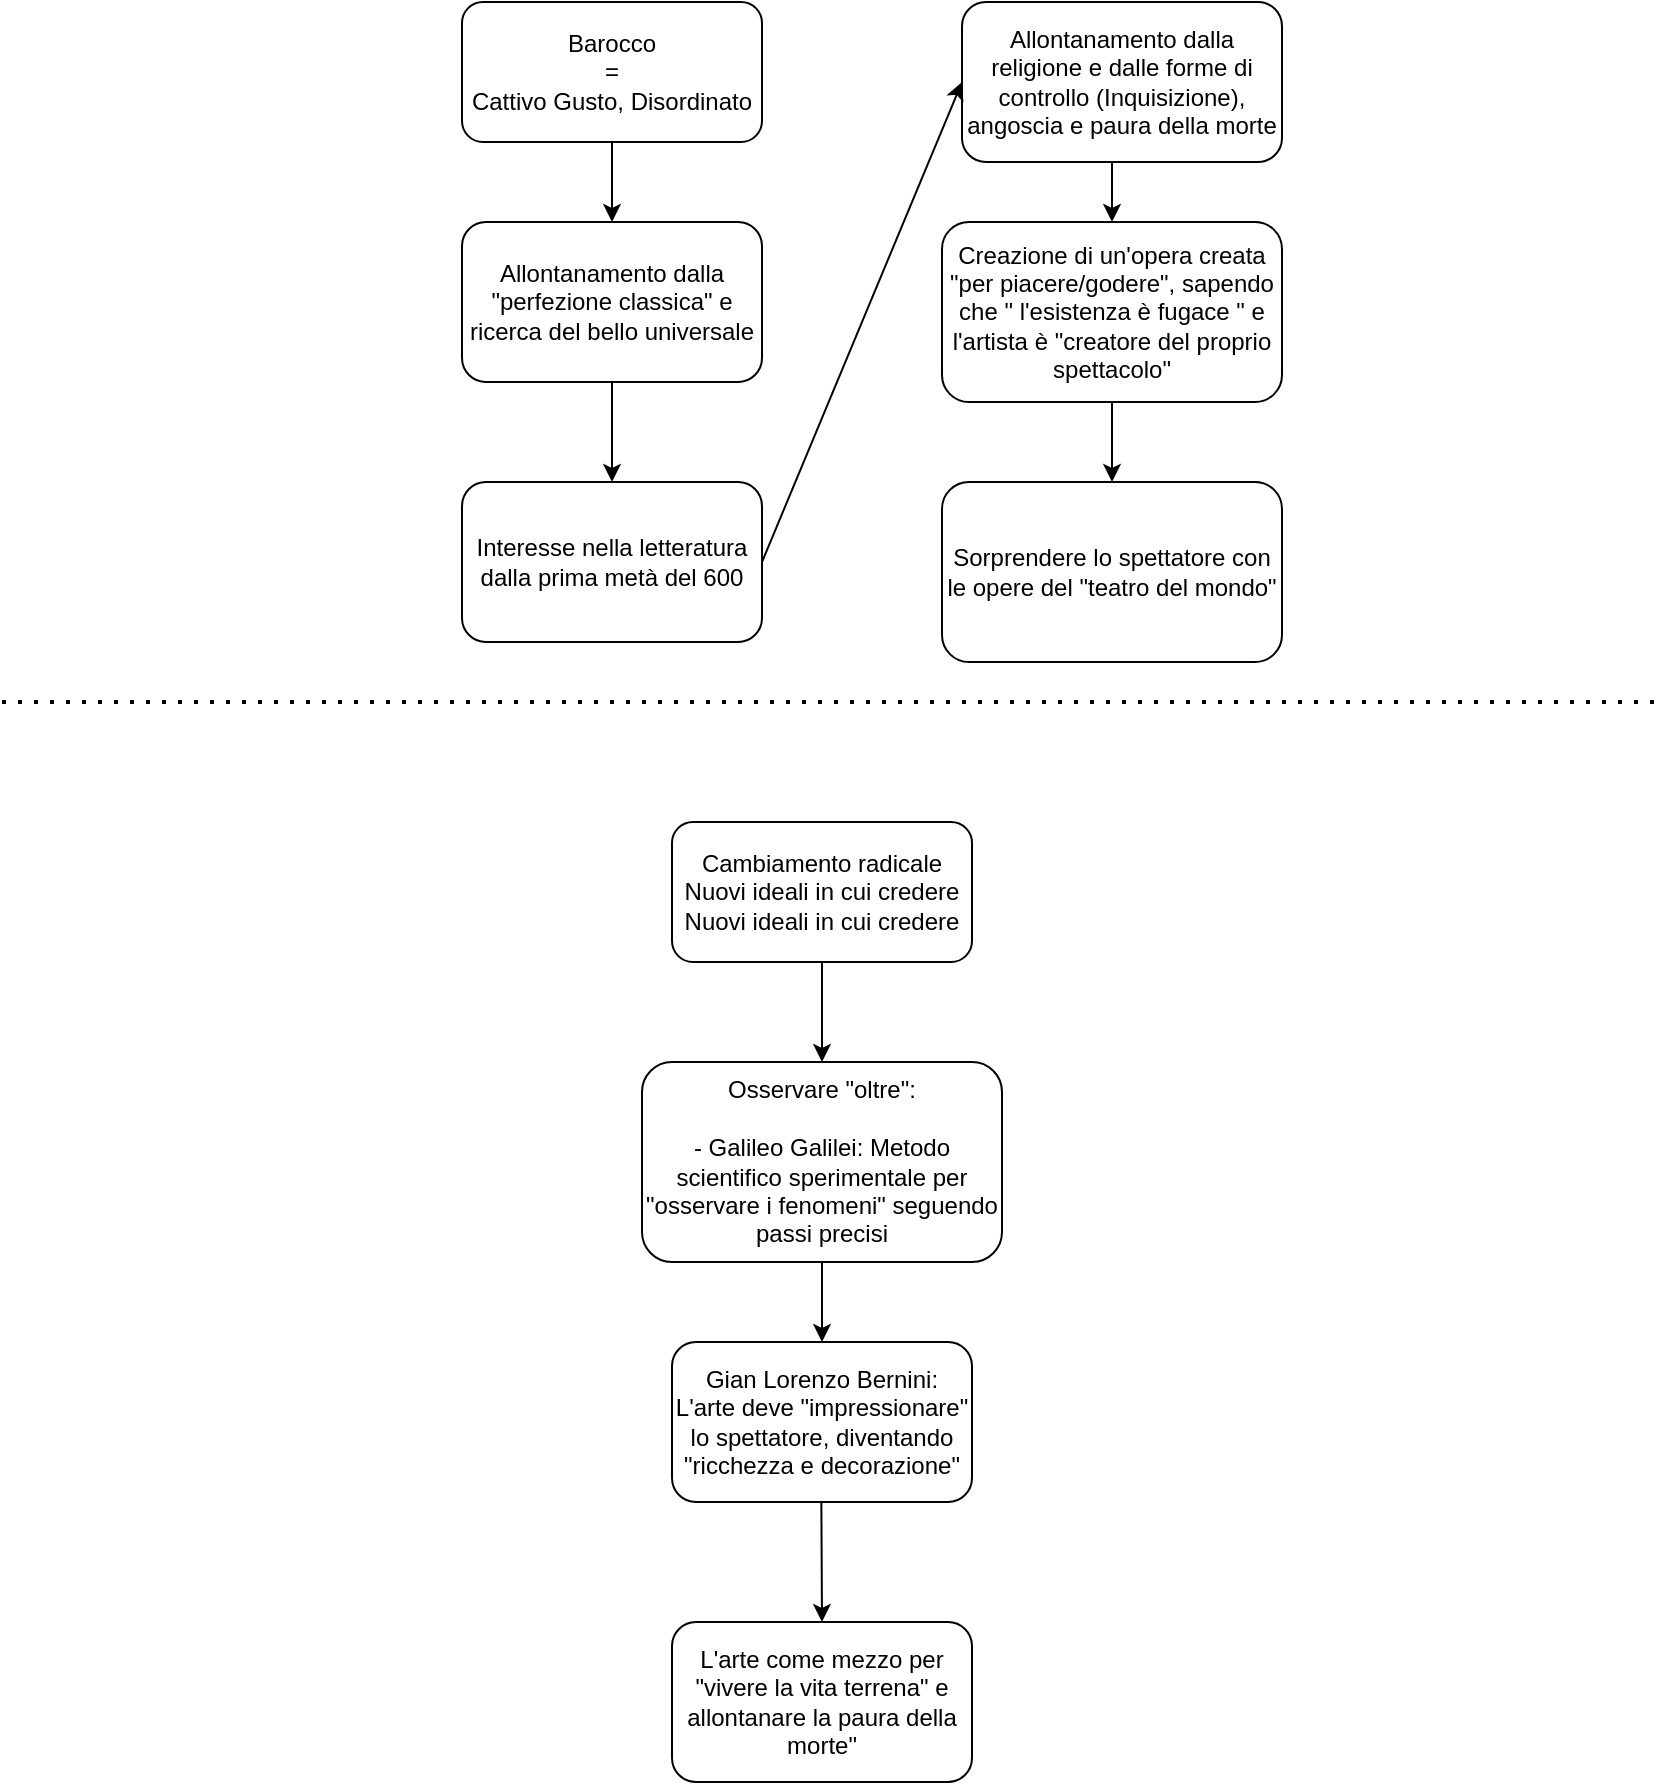 <mxfile version="22.0.3" type="device">
  <diagram name="Barocco" id="lPGyaX2sWXyDYNv4aqh5">
    <mxGraphModel dx="1495" dy="391" grid="1" gridSize="10" guides="1" tooltips="1" connect="1" arrows="1" fold="1" page="1" pageScale="1" pageWidth="827" pageHeight="1169" math="0" shadow="0">
      <root>
        <mxCell id="0" />
        <mxCell id="1" parent="0" />
        <mxCell id="RbbH7CZPH8PqWuIOMRYE-7" style="edgeStyle=orthogonalEdgeStyle;rounded=0;orthogonalLoop=1;jettySize=auto;html=1;exitX=0.5;exitY=1;exitDx=0;exitDy=0;entryX=0.5;entryY=0;entryDx=0;entryDy=0;" edge="1" parent="1" source="RbbH7CZPH8PqWuIOMRYE-1" target="RbbH7CZPH8PqWuIOMRYE-5">
          <mxGeometry relative="1" as="geometry" />
        </mxCell>
        <mxCell id="RbbH7CZPH8PqWuIOMRYE-1" value="Barocco&lt;br&gt;=&lt;br&gt;Cattivo Gusto, Disordinato" style="rounded=1;whiteSpace=wrap;html=1;" vertex="1" parent="1">
          <mxGeometry x="230" y="90" width="150" height="70" as="geometry" />
        </mxCell>
        <mxCell id="RbbH7CZPH8PqWuIOMRYE-4" value="Interesse nella letteratura dalla prima metà del 600" style="rounded=1;whiteSpace=wrap;html=1;" vertex="1" parent="1">
          <mxGeometry x="230" y="330" width="150" height="80" as="geometry" />
        </mxCell>
        <mxCell id="RbbH7CZPH8PqWuIOMRYE-5" value="Allontanamento dalla &quot;perfezione classica&quot; e ricerca del bello universale" style="rounded=1;whiteSpace=wrap;html=1;" vertex="1" parent="1">
          <mxGeometry x="230" y="200" width="150" height="80" as="geometry" />
        </mxCell>
        <mxCell id="RbbH7CZPH8PqWuIOMRYE-6" value="" style="endArrow=classic;html=1;rounded=0;exitX=0.5;exitY=1;exitDx=0;exitDy=0;" edge="1" parent="1" source="RbbH7CZPH8PqWuIOMRYE-5" target="RbbH7CZPH8PqWuIOMRYE-4">
          <mxGeometry width="50" height="50" relative="1" as="geometry">
            <mxPoint x="340" y="310" as="sourcePoint" />
            <mxPoint x="390" y="260" as="targetPoint" />
          </mxGeometry>
        </mxCell>
        <mxCell id="RbbH7CZPH8PqWuIOMRYE-9" style="edgeStyle=orthogonalEdgeStyle;rounded=0;orthogonalLoop=1;jettySize=auto;html=1;exitX=0.5;exitY=1;exitDx=0;exitDy=0;entryX=0.5;entryY=0;entryDx=0;entryDy=0;" edge="1" parent="1" source="RbbH7CZPH8PqWuIOMRYE-10" target="RbbH7CZPH8PqWuIOMRYE-12">
          <mxGeometry relative="1" as="geometry" />
        </mxCell>
        <mxCell id="RbbH7CZPH8PqWuIOMRYE-10" value="Allontanamento dalla religione e dalle forme di controllo (Inquisizione), angoscia e paura della morte" style="rounded=1;whiteSpace=wrap;html=1;" vertex="1" parent="1">
          <mxGeometry x="480" y="90" width="160" height="80" as="geometry" />
        </mxCell>
        <mxCell id="RbbH7CZPH8PqWuIOMRYE-12" value="Creazione di un&#39;opera creata &quot;per piacere/godere&quot;, sapendo che &quot; l&#39;esistenza è fugace &quot; e l&#39;artista è &quot;creatore del proprio spettacolo&quot;" style="rounded=1;whiteSpace=wrap;html=1;" vertex="1" parent="1">
          <mxGeometry x="470" y="200" width="170" height="90" as="geometry" />
        </mxCell>
        <mxCell id="RbbH7CZPH8PqWuIOMRYE-13" value="" style="endArrow=classic;html=1;rounded=0;exitX=0.5;exitY=1;exitDx=0;exitDy=0;" edge="1" parent="1" source="RbbH7CZPH8PqWuIOMRYE-12">
          <mxGeometry width="50" height="50" relative="1" as="geometry">
            <mxPoint x="590" y="310" as="sourcePoint" />
            <mxPoint x="555" y="330" as="targetPoint" />
          </mxGeometry>
        </mxCell>
        <mxCell id="RbbH7CZPH8PqWuIOMRYE-14" value="" style="endArrow=classic;html=1;rounded=0;exitX=1;exitY=0.5;exitDx=0;exitDy=0;entryX=0;entryY=0.5;entryDx=0;entryDy=0;" edge="1" parent="1" source="RbbH7CZPH8PqWuIOMRYE-4" target="RbbH7CZPH8PqWuIOMRYE-10">
          <mxGeometry width="50" height="50" relative="1" as="geometry">
            <mxPoint x="315" y="290" as="sourcePoint" />
            <mxPoint x="315" y="340" as="targetPoint" />
          </mxGeometry>
        </mxCell>
        <mxCell id="RbbH7CZPH8PqWuIOMRYE-15" value="Sorprendere lo spettatore con le opere del &quot;teatro del mondo&quot;" style="rounded=1;whiteSpace=wrap;html=1;" vertex="1" parent="1">
          <mxGeometry x="470" y="330" width="170" height="90" as="geometry" />
        </mxCell>
        <mxCell id="6SHdeUlrfEWlkziNjItE-1" value="" style="endArrow=none;dashed=1;html=1;dashPattern=1 3;strokeWidth=2;rounded=0;" edge="1" parent="1">
          <mxGeometry width="50" height="50" relative="1" as="geometry">
            <mxPoint y="440" as="sourcePoint" />
            <mxPoint x="830" y="440" as="targetPoint" />
          </mxGeometry>
        </mxCell>
        <mxCell id="6SHdeUlrfEWlkziNjItE-4" style="edgeStyle=orthogonalEdgeStyle;rounded=0;orthogonalLoop=1;jettySize=auto;html=1;exitX=0.5;exitY=1;exitDx=0;exitDy=0;entryX=0.5;entryY=0;entryDx=0;entryDy=0;" edge="1" parent="1" source="6SHdeUlrfEWlkziNjItE-5" target="6SHdeUlrfEWlkziNjItE-7">
          <mxGeometry relative="1" as="geometry" />
        </mxCell>
        <mxCell id="6SHdeUlrfEWlkziNjItE-5" value="Cambiamento radicale&lt;br&gt;Nuovi ideali in cui credere&lt;br&gt;Nuovi ideali in cui credere" style="rounded=1;whiteSpace=wrap;html=1;" vertex="1" parent="1">
          <mxGeometry x="335" y="500" width="150" height="70" as="geometry" />
        </mxCell>
        <mxCell id="6SHdeUlrfEWlkziNjItE-6" value="Gian Lorenzo Bernini: L&#39;arte deve &quot;impressionare&quot; lo spettatore, diventando &quot;ricchezza e decorazione&quot;" style="rounded=1;whiteSpace=wrap;html=1;" vertex="1" parent="1">
          <mxGeometry x="335" y="760" width="150" height="80" as="geometry" />
        </mxCell>
        <mxCell id="6SHdeUlrfEWlkziNjItE-7" value="Osservare &quot;oltre&quot;:&lt;br&gt;&lt;br&gt;- Galileo Galilei: Metodo scientifico sperimentale per &quot;osservare i fenomeni&quot; seguendo passi precisi" style="rounded=1;whiteSpace=wrap;html=1;" vertex="1" parent="1">
          <mxGeometry x="320" y="620" width="180" height="100" as="geometry" />
        </mxCell>
        <mxCell id="6SHdeUlrfEWlkziNjItE-8" value="" style="endArrow=classic;html=1;rounded=0;exitX=0.5;exitY=1;exitDx=0;exitDy=0;" edge="1" parent="1" source="6SHdeUlrfEWlkziNjItE-7" target="6SHdeUlrfEWlkziNjItE-6">
          <mxGeometry width="50" height="50" relative="1" as="geometry">
            <mxPoint x="430" y="730" as="sourcePoint" />
            <mxPoint x="480" y="680" as="targetPoint" />
          </mxGeometry>
        </mxCell>
        <mxCell id="oURSgtiGI0tA97He1EqO-1" value="L&#39;arte come mezzo per &quot;vivere la vita terrena&quot; e allontanare la paura della morte&quot;" style="rounded=1;whiteSpace=wrap;html=1;" vertex="1" parent="1">
          <mxGeometry x="335" y="900" width="150" height="80" as="geometry" />
        </mxCell>
        <mxCell id="oURSgtiGI0tA97He1EqO-2" value="" style="endArrow=classic;html=1;rounded=0;exitX=0.5;exitY=1;exitDx=0;exitDy=0;entryX=0.5;entryY=0;entryDx=0;entryDy=0;" edge="1" parent="1" target="oURSgtiGI0tA97He1EqO-1">
          <mxGeometry width="50" height="50" relative="1" as="geometry">
            <mxPoint x="409.68" y="840" as="sourcePoint" />
            <mxPoint x="409.68" y="880" as="targetPoint" />
          </mxGeometry>
        </mxCell>
      </root>
    </mxGraphModel>
  </diagram>
</mxfile>
